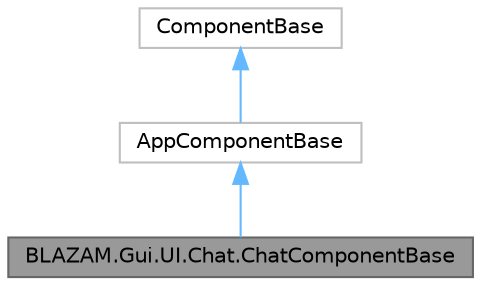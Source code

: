 digraph "BLAZAM.Gui.UI.Chat.ChatComponentBase"
{
 // LATEX_PDF_SIZE
  bgcolor="transparent";
  edge [fontname=Helvetica,fontsize=10,labelfontname=Helvetica,labelfontsize=10];
  node [fontname=Helvetica,fontsize=10,shape=box,height=0.2,width=0.4];
  Node1 [id="Node000001",label="BLAZAM.Gui.UI.Chat.ChatComponentBase",height=0.2,width=0.4,color="gray40", fillcolor="grey60", style="filled", fontcolor="black",tooltip=" "];
  Node2 -> Node1 [id="edge1_Node000001_Node000002",dir="back",color="steelblue1",style="solid",tooltip=" "];
  Node2 [id="Node000002",label="AppComponentBase",height=0.2,width=0.4,color="grey75", fillcolor="white", style="filled",URL="$class_b_l_a_z_a_m_1_1_gui_1_1_u_i_1_1_app_component_base.html",tooltip=" "];
  Node3 -> Node2 [id="edge2_Node000002_Node000003",dir="back",color="steelblue1",style="solid",tooltip=" "];
  Node3 [id="Node000003",label="ComponentBase",height=0.2,width=0.4,color="grey75", fillcolor="white", style="filled",tooltip=" "];
}
